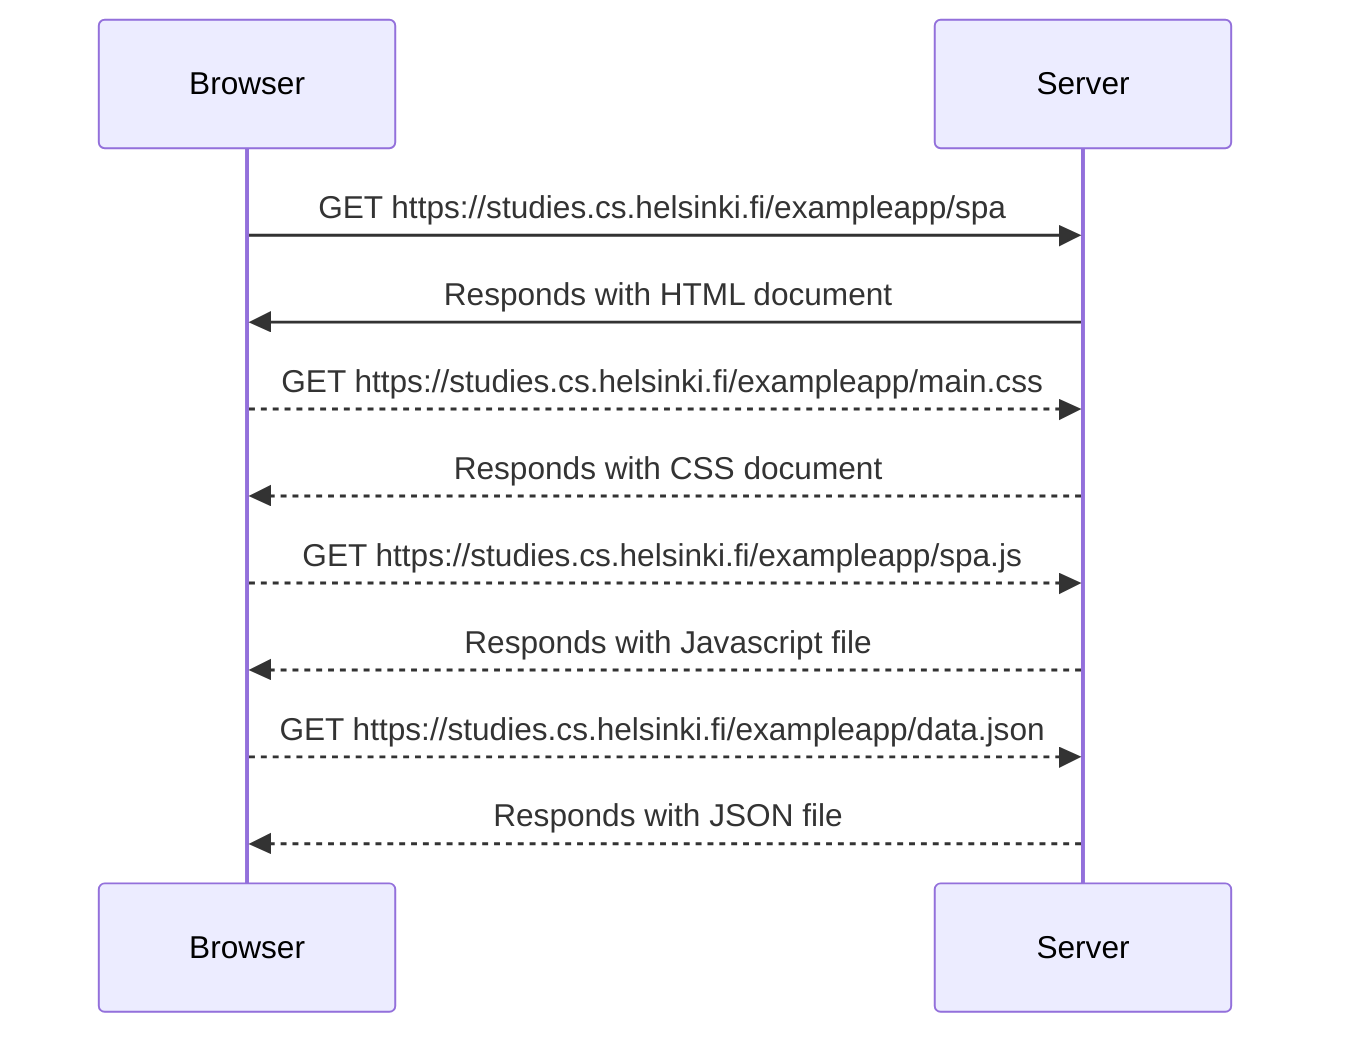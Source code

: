 sequenceDiagram
    Browser->>Server: GET https://studies.cs.helsinki.fi/exampleapp/spa
    Server->>Browser: Responds with HTML document
    Browser-->>Server: GET https://studies.cs.helsinki.fi/exampleapp/main.css
    Server-->>Browser: Responds with CSS document
    Browser-->>Server: GET https://studies.cs.helsinki.fi/exampleapp/spa.js
    Server-->>Browser: Responds with Javascript file
    Browser-->>Server: GET https://studies.cs.helsinki.fi/exampleapp/data.json
    Server-->>Browser: Responds with JSON file